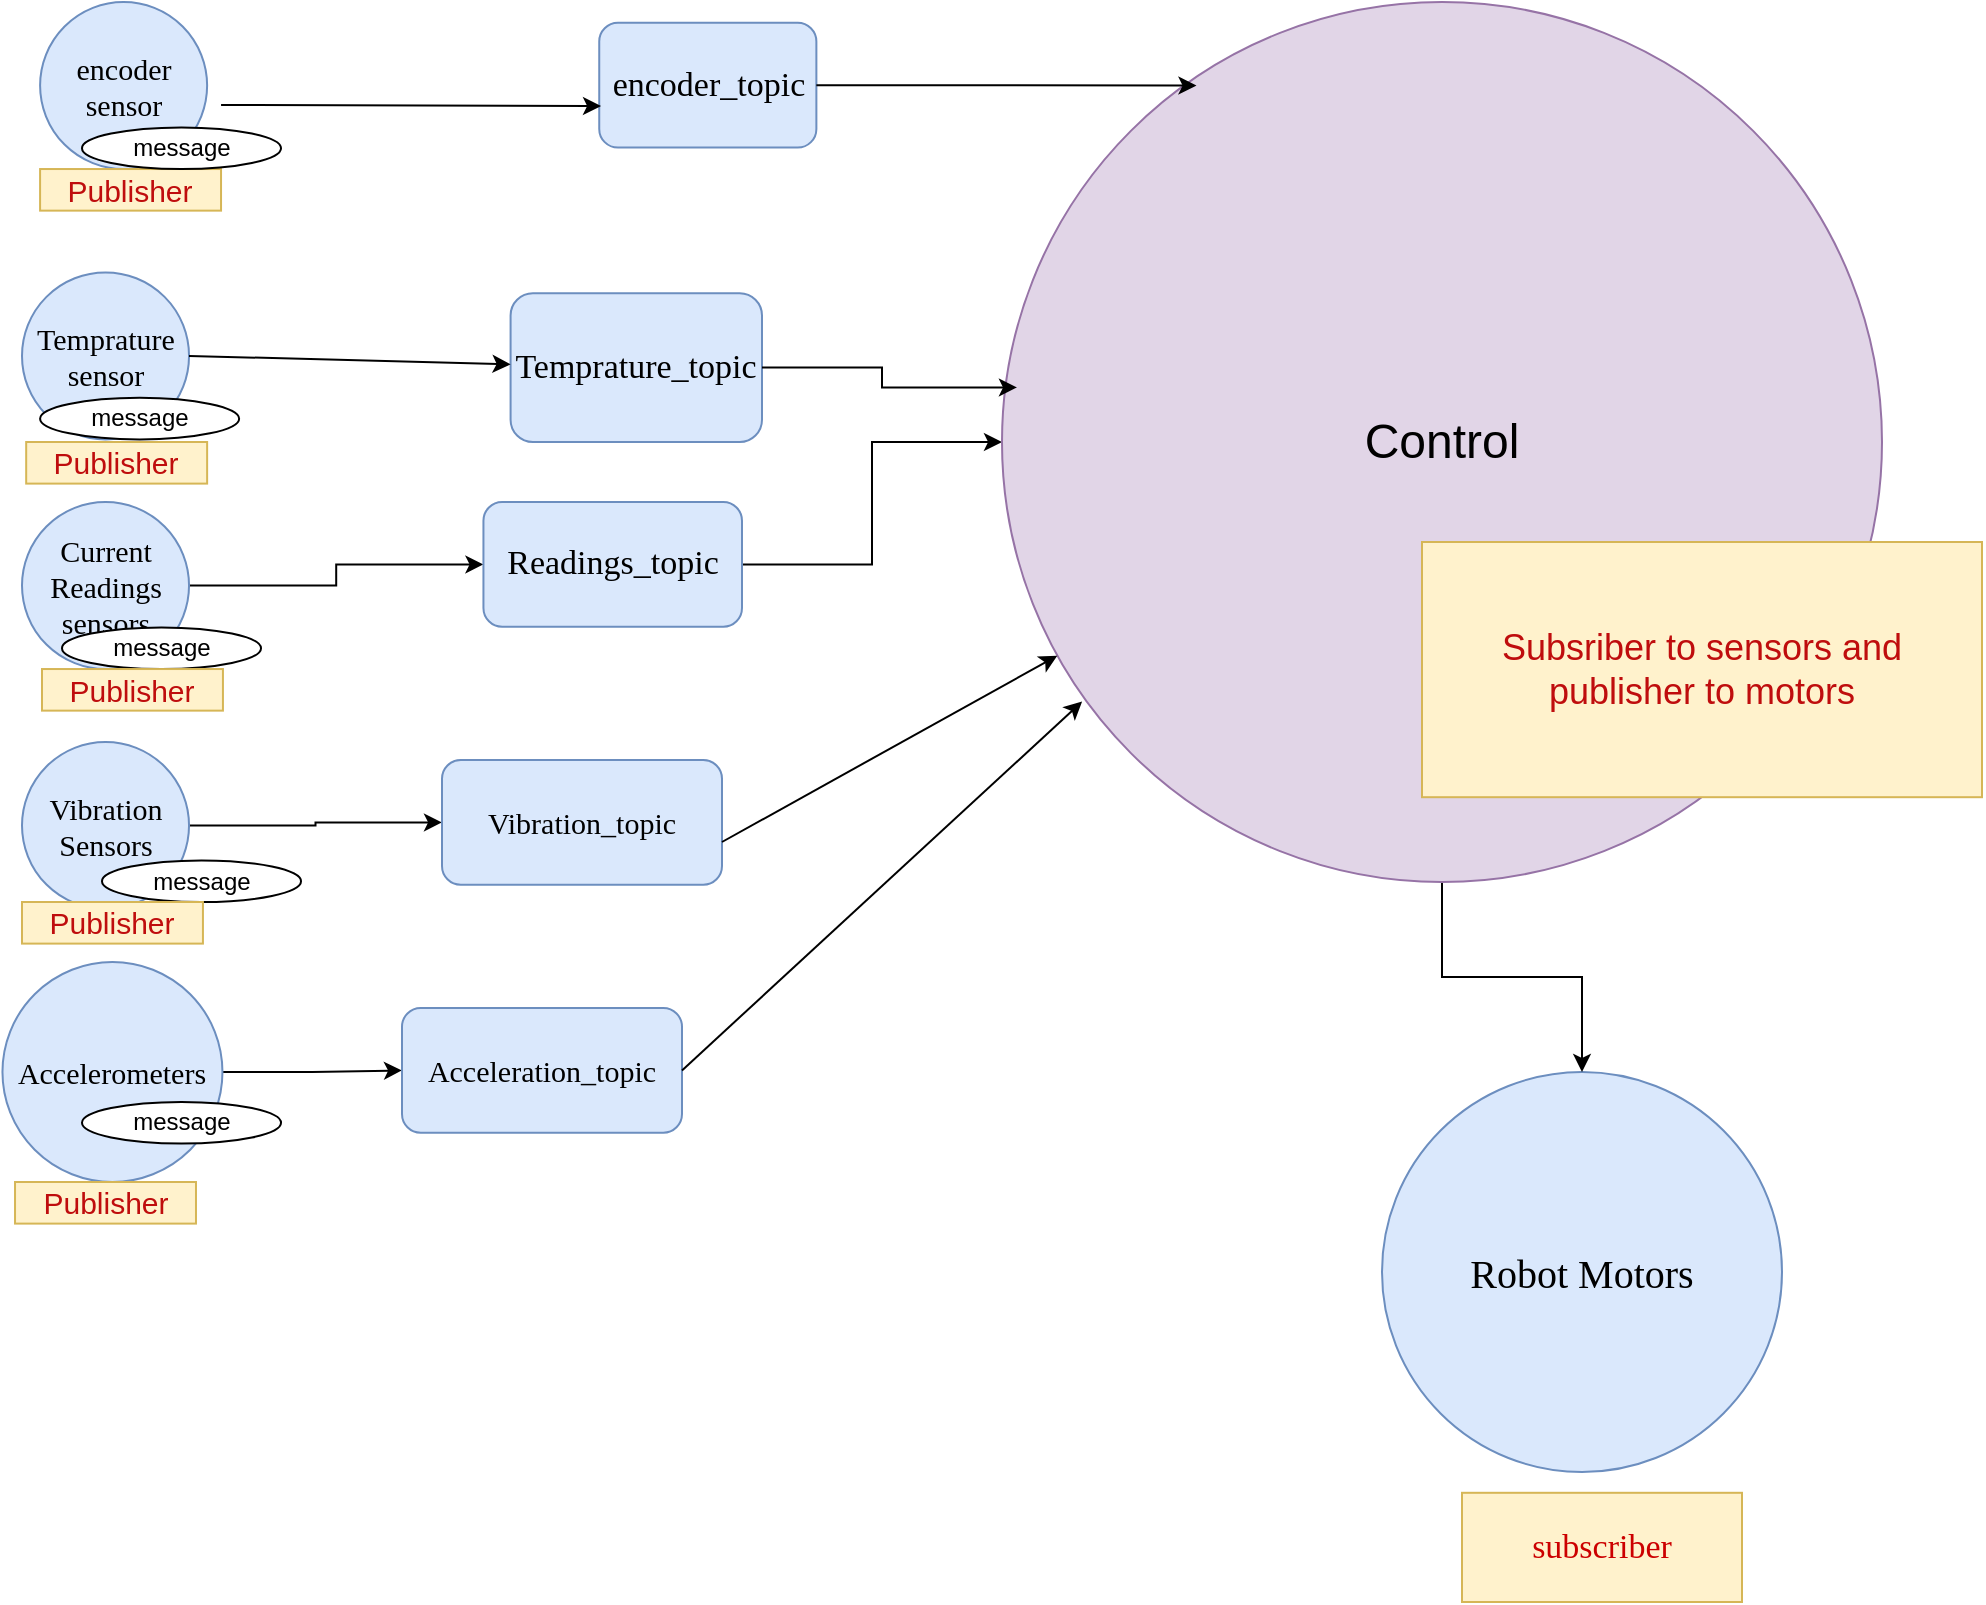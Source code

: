 <mxfile version="24.7.6">
  <diagram id="C5RBs43oDa-KdzZeNtuy" name="Page-1">
    <mxGraphModel dx="2100" dy="1162" grid="1" gridSize="10" guides="1" tooltips="1" connect="1" arrows="1" fold="1" page="1" pageScale="1" pageWidth="827" pageHeight="1169" math="0" shadow="0">
      <root>
        <mxCell id="WIyWlLk6GJQsqaUBKTNV-0" />
        <mxCell id="WIyWlLk6GJQsqaUBKTNV-1" parent="WIyWlLk6GJQsqaUBKTNV-0" />
        <mxCell id="_LUNVOAvk6cnaFEgm021-16" value="Robot Motors" style="ellipse;whiteSpace=wrap;html=1;aspect=fixed;fontFamily=Times New Roman;fontSize=20;fillColor=#dae8fc;strokeColor=#6c8ebf;" parent="WIyWlLk6GJQsqaUBKTNV-1" vertex="1">
          <mxGeometry x="750" y="585" width="200" height="200" as="geometry" />
        </mxCell>
        <mxCell id="_LUNVOAvk6cnaFEgm021-20" value="subscriber" style="rounded=0;whiteSpace=wrap;html=1;fontFamily=Times New Roman;fontSize=17;fillColor=#fff2cc;strokeColor=#d6b656;fontColor=#CC0000;" parent="WIyWlLk6GJQsqaUBKTNV-1" vertex="1">
          <mxGeometry x="790" y="795.4" width="140" height="54.6" as="geometry" />
        </mxCell>
        <mxCell id="uRggoZyK75skg75SPxrR-12" value="" style="group" vertex="1" connectable="0" parent="WIyWlLk6GJQsqaUBKTNV-1">
          <mxGeometry x="70" y="50" width="570" height="260" as="geometry" />
        </mxCell>
        <mxCell id="_LUNVOAvk6cnaFEgm021-1" value="encoder sensor" style="ellipse;whiteSpace=wrap;html=1;aspect=fixed;fontFamily=Times New Roman;fontSize=15;fillColor=#dae8fc;strokeColor=#6c8ebf;" parent="uRggoZyK75skg75SPxrR-12" vertex="1">
          <mxGeometry x="9.048" width="83.516" height="83.516" as="geometry" />
        </mxCell>
        <mxCell id="_LUNVOAvk6cnaFEgm021-3" value="Publisher" style="text;html=1;align=center;verticalAlign=middle;whiteSpace=wrap;rounded=0;fontSize=15;fillColor=#fff2cc;strokeColor=#d6b656;fontColor=#bf0d0d;" parent="uRggoZyK75skg75SPxrR-12" vertex="1">
          <mxGeometry x="9.045" y="83.52" width="90.476" height="20.8" as="geometry" />
        </mxCell>
        <mxCell id="_LUNVOAvk6cnaFEgm021-4" value="message" style="ellipse;whiteSpace=wrap;html=1;" parent="uRggoZyK75skg75SPxrR-12" vertex="1">
          <mxGeometry x="29.995" y="62.72" width="99.524" height="20.8" as="geometry" />
        </mxCell>
        <mxCell id="_LUNVOAvk6cnaFEgm021-7" value="encoder_topic" style="rounded=1;whiteSpace=wrap;html=1;fontFamily=Times New Roman;fontSize=17;fillColor=#dae8fc;strokeColor=#6c8ebf;" parent="uRggoZyK75skg75SPxrR-12" vertex="1">
          <mxGeometry x="288.619" y="10.4" width="108.571" height="62.4" as="geometry" />
        </mxCell>
        <mxCell id="uRggoZyK75skg75SPxrR-0" value="" style="endArrow=classic;html=1;rounded=0;" edge="1" parent="uRggoZyK75skg75SPxrR-12">
          <mxGeometry relative="1" as="geometry">
            <mxPoint x="99.524" y="51.48" as="sourcePoint" />
            <mxPoint x="289.524" y="52" as="targetPoint" />
          </mxGeometry>
        </mxCell>
        <mxCell id="uRggoZyK75skg75SPxrR-5" value="Temprature sensor" style="ellipse;whiteSpace=wrap;html=1;aspect=fixed;fontFamily=Times New Roman;fontSize=15;fillColor=#dae8fc;strokeColor=#6c8ebf;" vertex="1" parent="uRggoZyK75skg75SPxrR-12">
          <mxGeometry y="135.2" width="83.516" height="83.516" as="geometry" />
        </mxCell>
        <mxCell id="uRggoZyK75skg75SPxrR-6" value="message" style="ellipse;whiteSpace=wrap;html=1;" vertex="1" parent="uRggoZyK75skg75SPxrR-12">
          <mxGeometry x="9.044" y="197.92" width="99.524" height="20.8" as="geometry" />
        </mxCell>
        <mxCell id="uRggoZyK75skg75SPxrR-7" value="Publisher" style="text;html=1;align=center;verticalAlign=middle;whiteSpace=wrap;rounded=0;fontSize=15;fillColor=#fff2cc;strokeColor=#d6b656;fontColor=#bf0d0d;" vertex="1" parent="uRggoZyK75skg75SPxrR-12">
          <mxGeometry x="2.09" y="220.0" width="90.476" height="20.8" as="geometry" />
        </mxCell>
        <mxCell id="uRggoZyK75skg75SPxrR-8" value="Temprature_topic" style="rounded=1;whiteSpace=wrap;html=1;fontFamily=Times New Roman;fontSize=17;fillColor=#dae8fc;strokeColor=#6c8ebf;" vertex="1" parent="uRggoZyK75skg75SPxrR-12">
          <mxGeometry x="244.29" y="145.6" width="125.71" height="74.4" as="geometry" />
        </mxCell>
        <mxCell id="uRggoZyK75skg75SPxrR-10" value="" style="endArrow=classic;html=1;rounded=0;exitX=1;exitY=0.5;exitDx=0;exitDy=0;" edge="1" parent="uRggoZyK75skg75SPxrR-12" source="uRggoZyK75skg75SPxrR-5" target="uRggoZyK75skg75SPxrR-8">
          <mxGeometry width="50" height="50" relative="1" as="geometry">
            <mxPoint x="108.571" y="197.6" as="sourcePoint" />
            <mxPoint x="153.81" y="145.6" as="targetPoint" />
          </mxGeometry>
        </mxCell>
        <mxCell id="uRggoZyK75skg75SPxrR-33" style="edgeStyle=orthogonalEdgeStyle;rounded=0;orthogonalLoop=1;jettySize=auto;html=1;exitX=1;exitY=0.5;exitDx=0;exitDy=0;entryX=0;entryY=0.5;entryDx=0;entryDy=0;" edge="1" parent="WIyWlLk6GJQsqaUBKTNV-1" source="uRggoZyK75skg75SPxrR-13" target="uRggoZyK75skg75SPxrR-32">
          <mxGeometry relative="1" as="geometry" />
        </mxCell>
        <mxCell id="uRggoZyK75skg75SPxrR-13" value="Current Readings sensors" style="ellipse;whiteSpace=wrap;html=1;aspect=fixed;fontFamily=Times New Roman;fontSize=15;fillColor=#dae8fc;strokeColor=#6c8ebf;" vertex="1" parent="WIyWlLk6GJQsqaUBKTNV-1">
          <mxGeometry x="70" y="300.0" width="83.516" height="83.516" as="geometry" />
        </mxCell>
        <mxCell id="uRggoZyK75skg75SPxrR-15" value="message" style="ellipse;whiteSpace=wrap;html=1;" vertex="1" parent="WIyWlLk6GJQsqaUBKTNV-1">
          <mxGeometry x="89.995" y="362.72" width="99.524" height="20.8" as="geometry" />
        </mxCell>
        <mxCell id="uRggoZyK75skg75SPxrR-16" value="Publisher" style="text;html=1;align=center;verticalAlign=middle;whiteSpace=wrap;rounded=0;fontSize=15;fillColor=#fff2cc;strokeColor=#d6b656;fontColor=#bf0d0d;" vertex="1" parent="WIyWlLk6GJQsqaUBKTNV-1">
          <mxGeometry x="79.995" y="383.52" width="90.476" height="20.8" as="geometry" />
        </mxCell>
        <mxCell id="uRggoZyK75skg75SPxrR-49" style="edgeStyle=orthogonalEdgeStyle;rounded=0;orthogonalLoop=1;jettySize=auto;html=1;exitX=1;exitY=0.5;exitDx=0;exitDy=0;" edge="1" parent="WIyWlLk6GJQsqaUBKTNV-1" source="uRggoZyK75skg75SPxrR-32" target="uRggoZyK75skg75SPxrR-3">
          <mxGeometry relative="1" as="geometry" />
        </mxCell>
        <mxCell id="uRggoZyK75skg75SPxrR-32" value="Readings_topic" style="rounded=1;whiteSpace=wrap;html=1;fontFamily=Times New Roman;fontSize=17;fillColor=#dae8fc;strokeColor=#6c8ebf;" vertex="1" parent="WIyWlLk6GJQsqaUBKTNV-1">
          <mxGeometry x="300.72" y="300" width="129.28" height="62.4" as="geometry" />
        </mxCell>
        <mxCell id="uRggoZyK75skg75SPxrR-41" style="edgeStyle=orthogonalEdgeStyle;rounded=0;orthogonalLoop=1;jettySize=auto;html=1;exitX=1;exitY=0.5;exitDx=0;exitDy=0;" edge="1" parent="WIyWlLk6GJQsqaUBKTNV-1" source="uRggoZyK75skg75SPxrR-35" target="uRggoZyK75skg75SPxrR-40">
          <mxGeometry relative="1" as="geometry" />
        </mxCell>
        <mxCell id="uRggoZyK75skg75SPxrR-35" value="Vibration Sensors" style="ellipse;whiteSpace=wrap;html=1;aspect=fixed;fontFamily=Times New Roman;fontSize=15;fillColor=#dae8fc;strokeColor=#6c8ebf;" vertex="1" parent="WIyWlLk6GJQsqaUBKTNV-1">
          <mxGeometry x="70" y="420.0" width="83.516" height="83.516" as="geometry" />
        </mxCell>
        <mxCell id="uRggoZyK75skg75SPxrR-63" style="edgeStyle=orthogonalEdgeStyle;rounded=0;orthogonalLoop=1;jettySize=auto;html=1;exitX=0.5;exitY=1;exitDx=0;exitDy=0;entryX=0.5;entryY=0;entryDx=0;entryDy=0;" edge="1" parent="WIyWlLk6GJQsqaUBKTNV-1" source="uRggoZyK75skg75SPxrR-3" target="_LUNVOAvk6cnaFEgm021-16">
          <mxGeometry relative="1" as="geometry" />
        </mxCell>
        <mxCell id="uRggoZyK75skg75SPxrR-3" value="Control" style="ellipse;whiteSpace=wrap;html=1;aspect=fixed;fontSize=24;fillColor=#e1d5e7;strokeColor=#9673a6;" vertex="1" parent="WIyWlLk6GJQsqaUBKTNV-1">
          <mxGeometry x="560" y="50" width="440" height="440" as="geometry" />
        </mxCell>
        <mxCell id="uRggoZyK75skg75SPxrR-37" style="edgeStyle=orthogonalEdgeStyle;rounded=0;orthogonalLoop=1;jettySize=auto;html=1;exitX=1;exitY=0.5;exitDx=0;exitDy=0;entryX=0.221;entryY=0.095;entryDx=0;entryDy=0;entryPerimeter=0;" edge="1" parent="WIyWlLk6GJQsqaUBKTNV-1" source="_LUNVOAvk6cnaFEgm021-7" target="uRggoZyK75skg75SPxrR-3">
          <mxGeometry relative="1" as="geometry" />
        </mxCell>
        <mxCell id="uRggoZyK75skg75SPxrR-38" value="message" style="ellipse;whiteSpace=wrap;html=1;" vertex="1" parent="WIyWlLk6GJQsqaUBKTNV-1">
          <mxGeometry x="109.995" y="479.2" width="99.524" height="20.8" as="geometry" />
        </mxCell>
        <mxCell id="uRggoZyK75skg75SPxrR-39" value="Publisher" style="text;html=1;align=center;verticalAlign=middle;whiteSpace=wrap;rounded=0;fontSize=15;fillColor=#fff2cc;strokeColor=#d6b656;fontColor=#bf0d0d;" vertex="1" parent="WIyWlLk6GJQsqaUBKTNV-1">
          <mxGeometry x="69.995" y="500" width="90.476" height="20.8" as="geometry" />
        </mxCell>
        <mxCell id="uRggoZyK75skg75SPxrR-40" value="Vibration_topic" style="rounded=1;whiteSpace=wrap;html=1;fontFamily=Times New Roman;fontSize=15;fillColor=#dae8fc;strokeColor=#6c8ebf;" vertex="1" parent="WIyWlLk6GJQsqaUBKTNV-1">
          <mxGeometry x="280" y="429" width="140" height="62.4" as="geometry" />
        </mxCell>
        <mxCell id="uRggoZyK75skg75SPxrR-48" style="edgeStyle=orthogonalEdgeStyle;rounded=0;orthogonalLoop=1;jettySize=auto;html=1;exitX=1;exitY=0.5;exitDx=0;exitDy=0;entryX=0.017;entryY=0.438;entryDx=0;entryDy=0;entryPerimeter=0;" edge="1" parent="WIyWlLk6GJQsqaUBKTNV-1" source="uRggoZyK75skg75SPxrR-8" target="uRggoZyK75skg75SPxrR-3">
          <mxGeometry relative="1" as="geometry" />
        </mxCell>
        <mxCell id="uRggoZyK75skg75SPxrR-53" value="" style="endArrow=classic;html=1;rounded=0;" edge="1" parent="WIyWlLk6GJQsqaUBKTNV-1" target="uRggoZyK75skg75SPxrR-3">
          <mxGeometry width="50" height="50" relative="1" as="geometry">
            <mxPoint x="420" y="470" as="sourcePoint" />
            <mxPoint x="470" y="420" as="targetPoint" />
          </mxGeometry>
        </mxCell>
        <mxCell id="uRggoZyK75skg75SPxrR-58" style="edgeStyle=orthogonalEdgeStyle;rounded=0;orthogonalLoop=1;jettySize=auto;html=1;exitX=1;exitY=0.5;exitDx=0;exitDy=0;entryX=0;entryY=0.5;entryDx=0;entryDy=0;" edge="1" parent="WIyWlLk6GJQsqaUBKTNV-1" source="uRggoZyK75skg75SPxrR-54" target="uRggoZyK75skg75SPxrR-57">
          <mxGeometry relative="1" as="geometry" />
        </mxCell>
        <mxCell id="uRggoZyK75skg75SPxrR-54" value="Accelerometers" style="ellipse;whiteSpace=wrap;html=1;aspect=fixed;fontFamily=Times New Roman;fontSize=15;fillColor=#dae8fc;strokeColor=#6c8ebf;" vertex="1" parent="WIyWlLk6GJQsqaUBKTNV-1">
          <mxGeometry x="60.23" y="530" width="110" height="110" as="geometry" />
        </mxCell>
        <mxCell id="uRggoZyK75skg75SPxrR-55" value="message" style="ellipse;whiteSpace=wrap;html=1;" vertex="1" parent="WIyWlLk6GJQsqaUBKTNV-1">
          <mxGeometry x="99.995" y="600" width="99.524" height="20.8" as="geometry" />
        </mxCell>
        <mxCell id="uRggoZyK75skg75SPxrR-56" value="Publisher" style="text;html=1;align=center;verticalAlign=middle;whiteSpace=wrap;rounded=0;fontSize=15;fillColor=#fff2cc;strokeColor=#d6b656;fontColor=#bf0d0d;" vertex="1" parent="WIyWlLk6GJQsqaUBKTNV-1">
          <mxGeometry x="66.515" y="640" width="90.476" height="20.8" as="geometry" />
        </mxCell>
        <mxCell id="uRggoZyK75skg75SPxrR-57" value="Acceleration_topic" style="rounded=1;whiteSpace=wrap;html=1;fontFamily=Times New Roman;fontSize=15;fillColor=#dae8fc;strokeColor=#6c8ebf;" vertex="1" parent="WIyWlLk6GJQsqaUBKTNV-1">
          <mxGeometry x="260" y="553" width="140" height="62.4" as="geometry" />
        </mxCell>
        <mxCell id="uRggoZyK75skg75SPxrR-62" value="" style="endArrow=classic;html=1;rounded=0;exitX=1;exitY=0.5;exitDx=0;exitDy=0;entryX=0.091;entryY=0.795;entryDx=0;entryDy=0;entryPerimeter=0;" edge="1" parent="WIyWlLk6GJQsqaUBKTNV-1" source="uRggoZyK75skg75SPxrR-57" target="uRggoZyK75skg75SPxrR-3">
          <mxGeometry width="50" height="50" relative="1" as="geometry">
            <mxPoint x="450" y="590" as="sourcePoint" />
            <mxPoint x="500" y="540" as="targetPoint" />
          </mxGeometry>
        </mxCell>
        <mxCell id="uRggoZyK75skg75SPxrR-64" value="Subsriber to sensors and publisher to motors" style="text;html=1;align=center;verticalAlign=middle;whiteSpace=wrap;rounded=0;fontSize=18;fillColor=#fff2cc;strokeColor=#d6b656;fontColor=#bf0d0d;" vertex="1" parent="WIyWlLk6GJQsqaUBKTNV-1">
          <mxGeometry x="770" y="320" width="280" height="127.6" as="geometry" />
        </mxCell>
      </root>
    </mxGraphModel>
  </diagram>
</mxfile>
